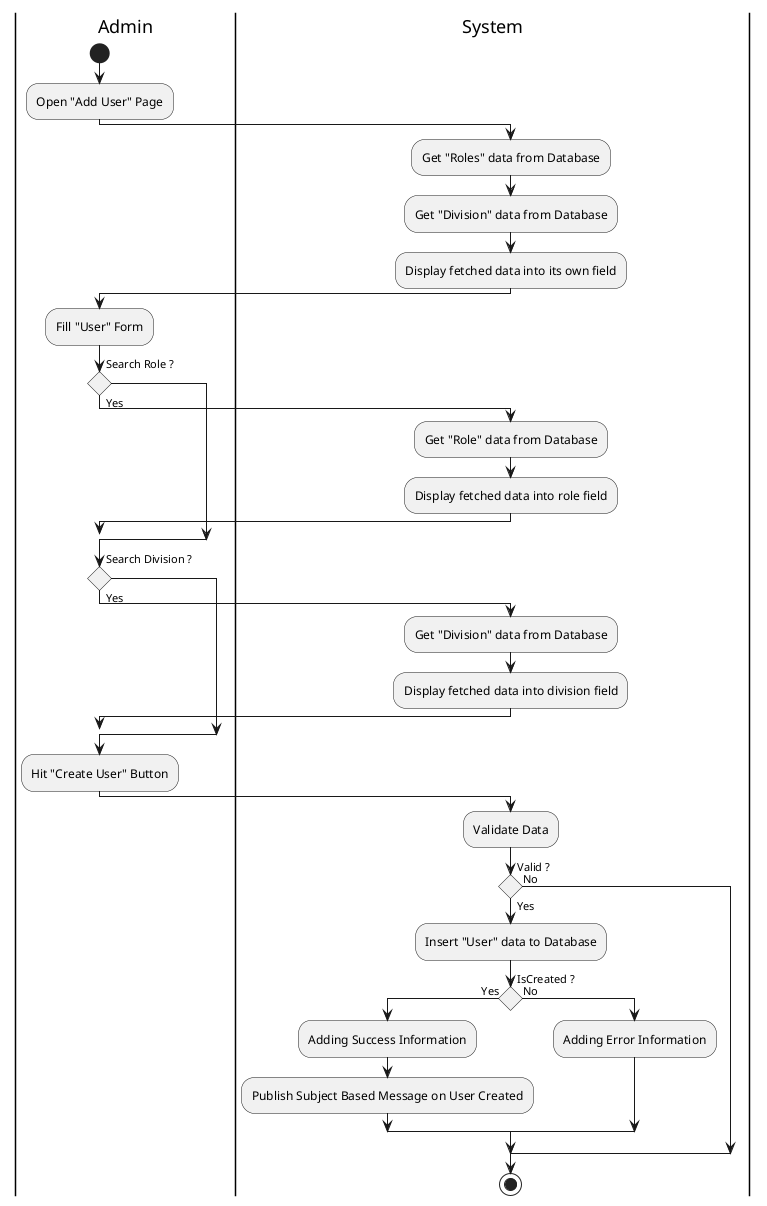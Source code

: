 @startuml CreateUser

skinparam ConditionEndStyle hline
skinparam conditionStyle diamond
skinparam Monochrome true
skinparam Shadowing false

|Admin|
start
:Open "Add User" Page;

|System|
:Get "Roles" data from Database;
:Get "Division" data from Database;
:Display fetched data into its own field;

|Admin|
:Fill "User" Form;

|Admin|
if (Search Role ?) then (Yes)
    |System|
    :Get "Role" data from Database;
    :Display fetched data into role field;
endif

|Admin|
if (Search Division ?) then (Yes)
    |System|
    :Get "Division" data from Database;
    :Display fetched data into division field;
endif

|Admin|
:Hit "Create User" Button;

|System|
:Validate Data;
if (Valid ?) then (Yes)
    :Insert "User" data to Database;
    if (IsCreated ?) then (Yes)
        :Adding Success Information;
        :Publish Subject Based Message on User Created;
    else (No)
        :Adding Error Information;
    endif
else (No)
endif
stop

@enduml